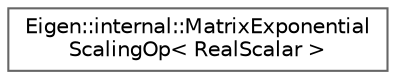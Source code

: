 digraph "类继承关系图"
{
 // LATEX_PDF_SIZE
  bgcolor="transparent";
  edge [fontname=Helvetica,fontsize=10,labelfontname=Helvetica,labelfontsize=10];
  node [fontname=Helvetica,fontsize=10,shape=box,height=0.2,width=0.4];
  rankdir="LR";
  Node0 [id="Node000000",label="Eigen::internal::MatrixExponential\lScalingOp\< RealScalar \>",height=0.2,width=0.4,color="grey40", fillcolor="white", style="filled",URL="$struct_eigen_1_1internal_1_1_matrix_exponential_scaling_op.html",tooltip="Scaling operator."];
}
